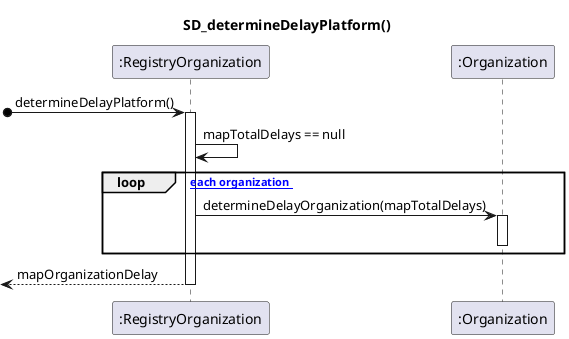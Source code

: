 @startuml
participant ":RegistryOrganization" as RO
participant ":Organization" as O


title SD_determineDelayPlatform()

[o-> RO: determineDelayPlatform()
activate RO
RO -> RO : mapTotalDelays == null
loop [ For each organization ]
RO -> O: determineDelayOrganization(mapTotalDelays)
activate O
deactivate O
end loop
[<-- RO : mapOrganizationDelay
deactivate RO

@enduml
